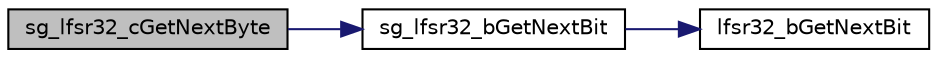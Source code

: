 digraph "sg_lfsr32_cGetNextByte"
{
 // INTERACTIVE_SVG=YES
 // LATEX_PDF_SIZE
  bgcolor="transparent";
  edge [fontname="Helvetica",fontsize="10",labelfontname="Helvetica",labelfontsize="10"];
  node [fontname="Helvetica",fontsize="10",shape=record];
  rankdir="LR";
  Node1 [label="sg_lfsr32_cGetNextByte",height=0.2,width=0.4,color="black", fillcolor="grey75", style="filled", fontcolor="black",tooltip="Get the next byte in the SG32 pseudo random binary sequence."];
  Node1 -> Node2 [color="midnightblue",fontsize="10",style="solid",fontname="Helvetica"];
  Node2 [label="sg_lfsr32_bGetNextBit",height=0.2,width=0.4,color="black",URL="$sg_8c.html#a08f52b71e53271dce84626c70796c008",tooltip="Get the next bit in the SG32 pseudo random binary sequence."];
  Node2 -> Node3 [color="midnightblue",fontsize="10",style="solid",fontname="Helvetica"];
  Node3 [label="lfsr32_bGetNextBit",height=0.2,width=0.4,color="black",URL="$lfsr_8c.html#a8707278949b959bb80efb5eac123b072",tooltip="Get the next bit in the LFSR32 pseudo random binary sequence."];
}
